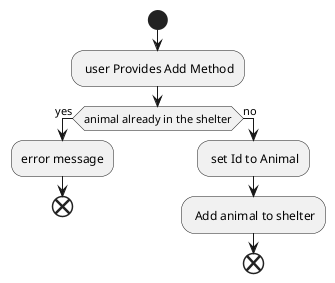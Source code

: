 @startuml

start
   : user Provides Add Method;
if (animal already in the shelter) then (yes)
    :error message;
    end;
else (no)
    : set Id to Animal;
    : Add animal to shelter;
    end;
@enduml

@startuml

user --> AnimalShelterApp : input Animal Info
AnimalShelterApp --> AnimalService : CheckAnimalPresentInShelterOrNot
AnimalService --> AnimalRepository : getAnimal()
AnimalService <-- AnimalRepository : List<Animal>
alt Animal not In the List
AnimalService --> AnimalService : AddAnimal()

else Animal already in the list
AnimalShelterApp <-- AnimalService : return null if animal alredy in list
user <-- AnimalShelterApp : Sorry Animal already present

end










@enduml